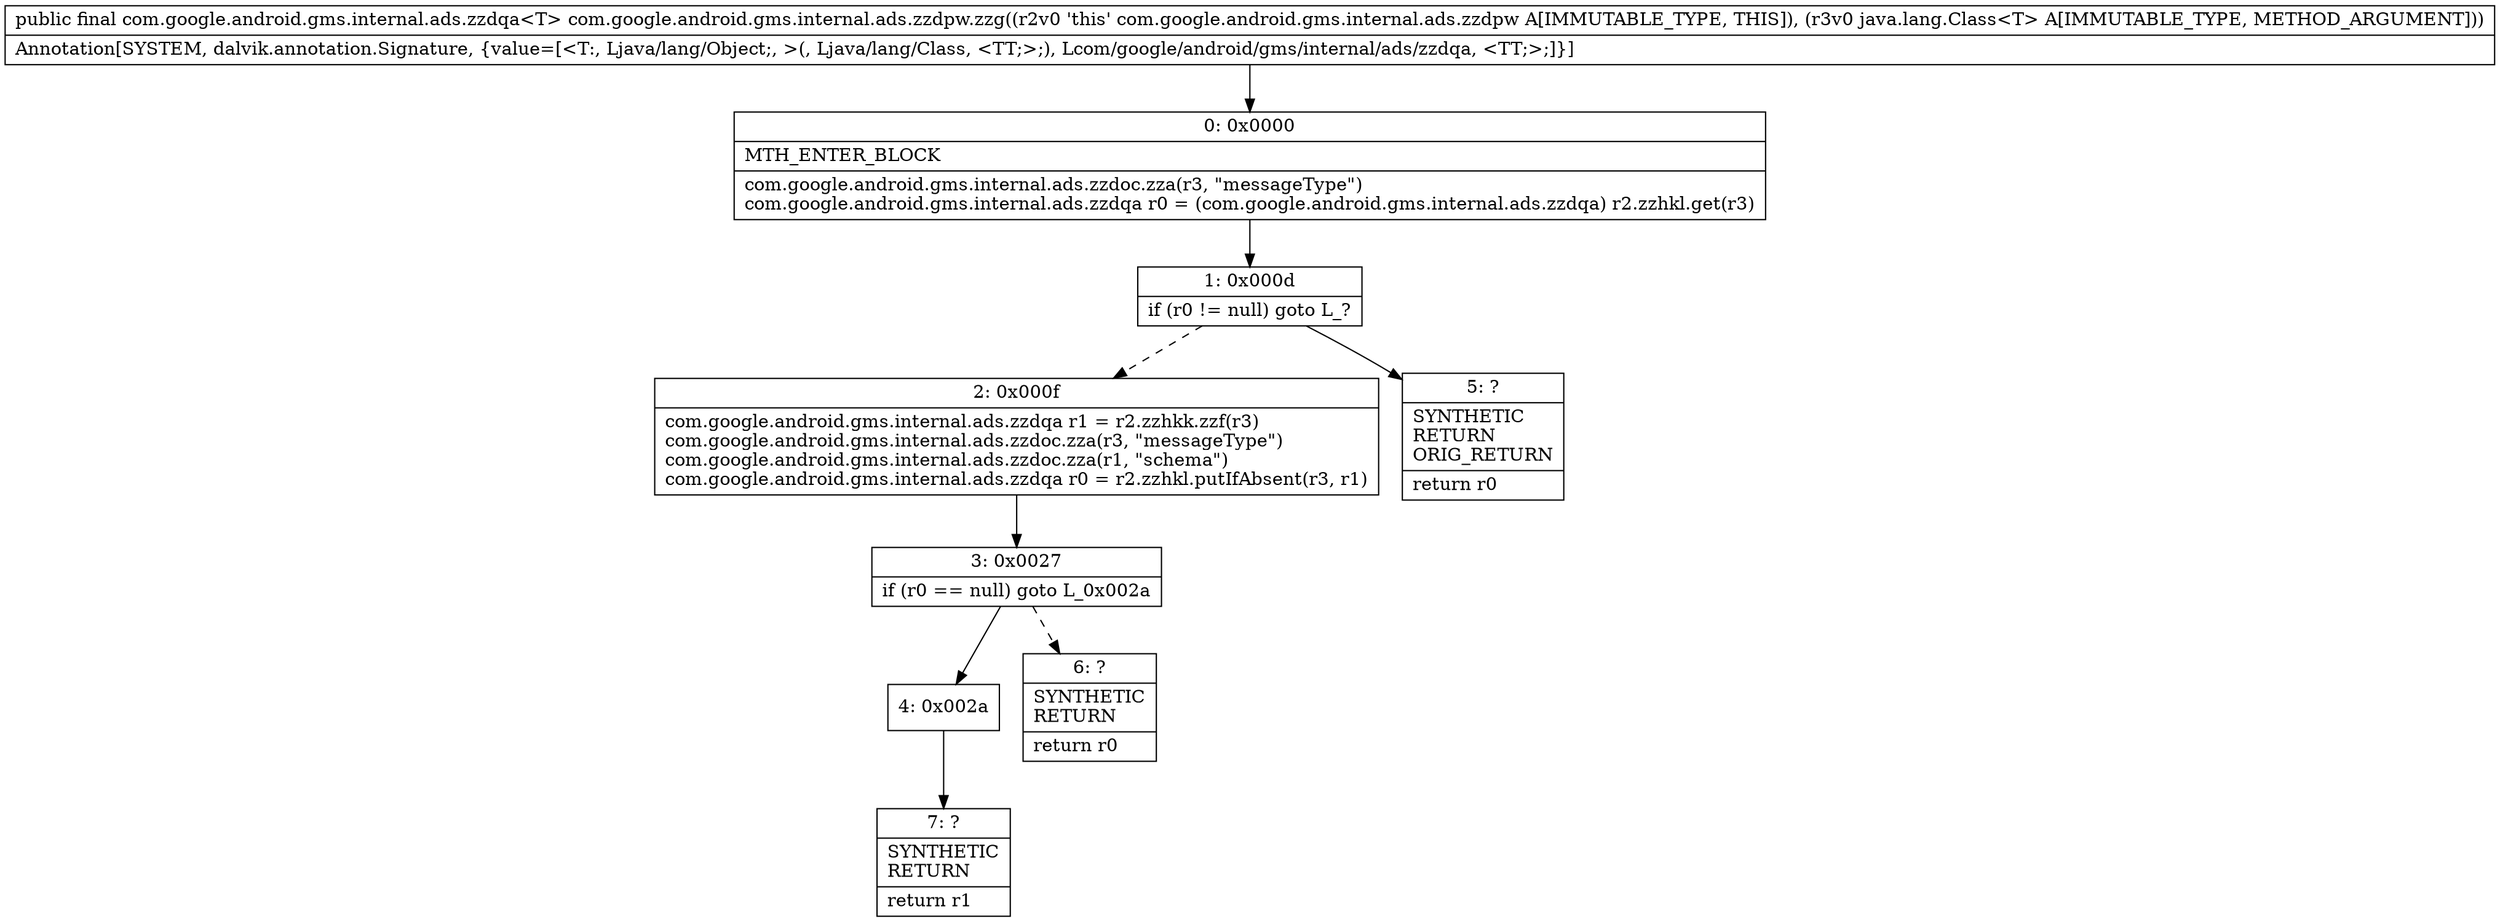 digraph "CFG forcom.google.android.gms.internal.ads.zzdpw.zzg(Ljava\/lang\/Class;)Lcom\/google\/android\/gms\/internal\/ads\/zzdqa;" {
Node_0 [shape=record,label="{0\:\ 0x0000|MTH_ENTER_BLOCK\l|com.google.android.gms.internal.ads.zzdoc.zza(r3, \"messageType\")\lcom.google.android.gms.internal.ads.zzdqa r0 = (com.google.android.gms.internal.ads.zzdqa) r2.zzhkl.get(r3)\l}"];
Node_1 [shape=record,label="{1\:\ 0x000d|if (r0 != null) goto L_?\l}"];
Node_2 [shape=record,label="{2\:\ 0x000f|com.google.android.gms.internal.ads.zzdqa r1 = r2.zzhkk.zzf(r3)\lcom.google.android.gms.internal.ads.zzdoc.zza(r3, \"messageType\")\lcom.google.android.gms.internal.ads.zzdoc.zza(r1, \"schema\")\lcom.google.android.gms.internal.ads.zzdqa r0 = r2.zzhkl.putIfAbsent(r3, r1)\l}"];
Node_3 [shape=record,label="{3\:\ 0x0027|if (r0 == null) goto L_0x002a\l}"];
Node_4 [shape=record,label="{4\:\ 0x002a}"];
Node_5 [shape=record,label="{5\:\ ?|SYNTHETIC\lRETURN\lORIG_RETURN\l|return r0\l}"];
Node_6 [shape=record,label="{6\:\ ?|SYNTHETIC\lRETURN\l|return r0\l}"];
Node_7 [shape=record,label="{7\:\ ?|SYNTHETIC\lRETURN\l|return r1\l}"];
MethodNode[shape=record,label="{public final com.google.android.gms.internal.ads.zzdqa\<T\> com.google.android.gms.internal.ads.zzdpw.zzg((r2v0 'this' com.google.android.gms.internal.ads.zzdpw A[IMMUTABLE_TYPE, THIS]), (r3v0 java.lang.Class\<T\> A[IMMUTABLE_TYPE, METHOD_ARGUMENT]))  | Annotation[SYSTEM, dalvik.annotation.Signature, \{value=[\<T:, Ljava\/lang\/Object;, \>(, Ljava\/lang\/Class, \<TT;\>;), Lcom\/google\/android\/gms\/internal\/ads\/zzdqa, \<TT;\>;]\}]\l}"];
MethodNode -> Node_0;
Node_0 -> Node_1;
Node_1 -> Node_2[style=dashed];
Node_1 -> Node_5;
Node_2 -> Node_3;
Node_3 -> Node_4;
Node_3 -> Node_6[style=dashed];
Node_4 -> Node_7;
}

